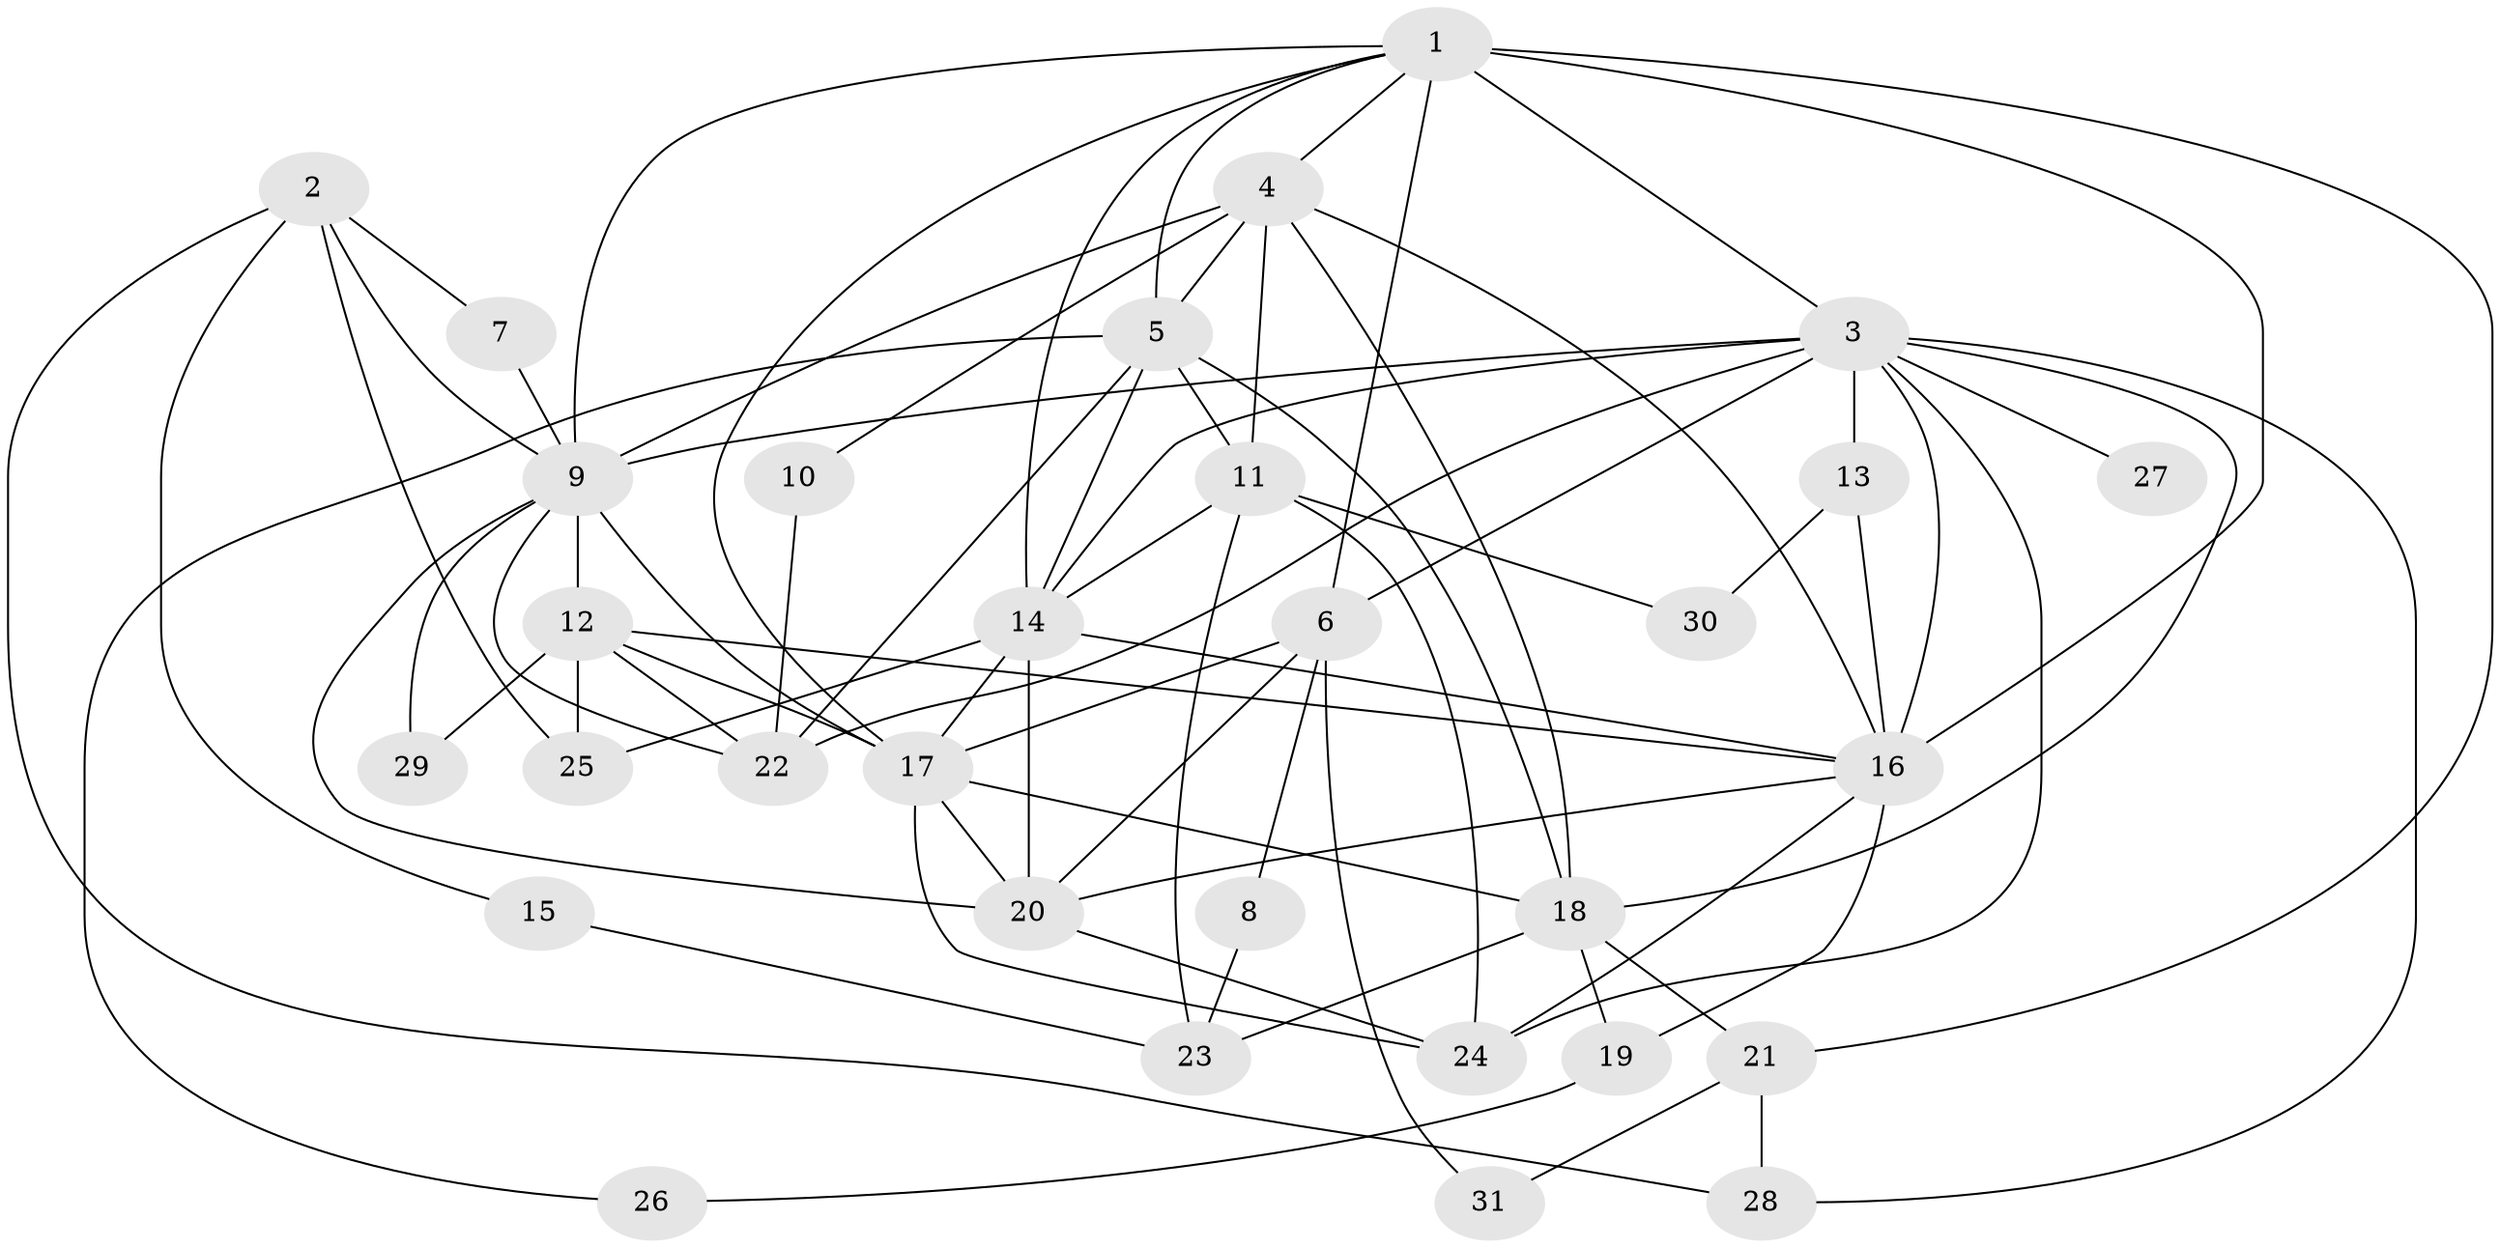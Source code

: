 // original degree distribution, {4: 0.26229508196721313, 5: 0.26229508196721313, 7: 0.04918032786885246, 2: 0.18032786885245902, 6: 0.06557377049180328, 3: 0.18032786885245902}
// Generated by graph-tools (version 1.1) at 2025/35/03/09/25 02:35:59]
// undirected, 31 vertices, 76 edges
graph export_dot {
graph [start="1"]
  node [color=gray90,style=filled];
  1;
  2;
  3;
  4;
  5;
  6;
  7;
  8;
  9;
  10;
  11;
  12;
  13;
  14;
  15;
  16;
  17;
  18;
  19;
  20;
  21;
  22;
  23;
  24;
  25;
  26;
  27;
  28;
  29;
  30;
  31;
  1 -- 3 [weight=3.0];
  1 -- 4 [weight=1.0];
  1 -- 5 [weight=1.0];
  1 -- 6 [weight=2.0];
  1 -- 9 [weight=1.0];
  1 -- 14 [weight=1.0];
  1 -- 16 [weight=2.0];
  1 -- 17 [weight=1.0];
  1 -- 21 [weight=1.0];
  2 -- 7 [weight=1.0];
  2 -- 9 [weight=1.0];
  2 -- 15 [weight=1.0];
  2 -- 25 [weight=1.0];
  2 -- 28 [weight=1.0];
  3 -- 6 [weight=1.0];
  3 -- 9 [weight=1.0];
  3 -- 13 [weight=1.0];
  3 -- 14 [weight=1.0];
  3 -- 16 [weight=2.0];
  3 -- 18 [weight=1.0];
  3 -- 22 [weight=1.0];
  3 -- 24 [weight=1.0];
  3 -- 27 [weight=2.0];
  3 -- 28 [weight=1.0];
  4 -- 5 [weight=2.0];
  4 -- 9 [weight=1.0];
  4 -- 10 [weight=1.0];
  4 -- 11 [weight=1.0];
  4 -- 16 [weight=1.0];
  4 -- 18 [weight=1.0];
  5 -- 11 [weight=1.0];
  5 -- 14 [weight=1.0];
  5 -- 18 [weight=1.0];
  5 -- 22 [weight=1.0];
  5 -- 26 [weight=1.0];
  6 -- 8 [weight=1.0];
  6 -- 17 [weight=1.0];
  6 -- 20 [weight=1.0];
  6 -- 31 [weight=1.0];
  7 -- 9 [weight=1.0];
  8 -- 23 [weight=1.0];
  9 -- 12 [weight=1.0];
  9 -- 17 [weight=2.0];
  9 -- 20 [weight=1.0];
  9 -- 22 [weight=1.0];
  9 -- 29 [weight=1.0];
  10 -- 22 [weight=1.0];
  11 -- 14 [weight=1.0];
  11 -- 23 [weight=1.0];
  11 -- 24 [weight=1.0];
  11 -- 30 [weight=1.0];
  12 -- 16 [weight=1.0];
  12 -- 17 [weight=1.0];
  12 -- 22 [weight=1.0];
  12 -- 25 [weight=2.0];
  12 -- 29 [weight=1.0];
  13 -- 16 [weight=2.0];
  13 -- 30 [weight=1.0];
  14 -- 16 [weight=1.0];
  14 -- 17 [weight=1.0];
  14 -- 20 [weight=1.0];
  14 -- 25 [weight=1.0];
  15 -- 23 [weight=1.0];
  16 -- 19 [weight=1.0];
  16 -- 20 [weight=1.0];
  16 -- 24 [weight=1.0];
  17 -- 18 [weight=2.0];
  17 -- 20 [weight=1.0];
  17 -- 24 [weight=1.0];
  18 -- 19 [weight=1.0];
  18 -- 21 [weight=1.0];
  18 -- 23 [weight=1.0];
  19 -- 26 [weight=1.0];
  20 -- 24 [weight=1.0];
  21 -- 28 [weight=1.0];
  21 -- 31 [weight=1.0];
}
